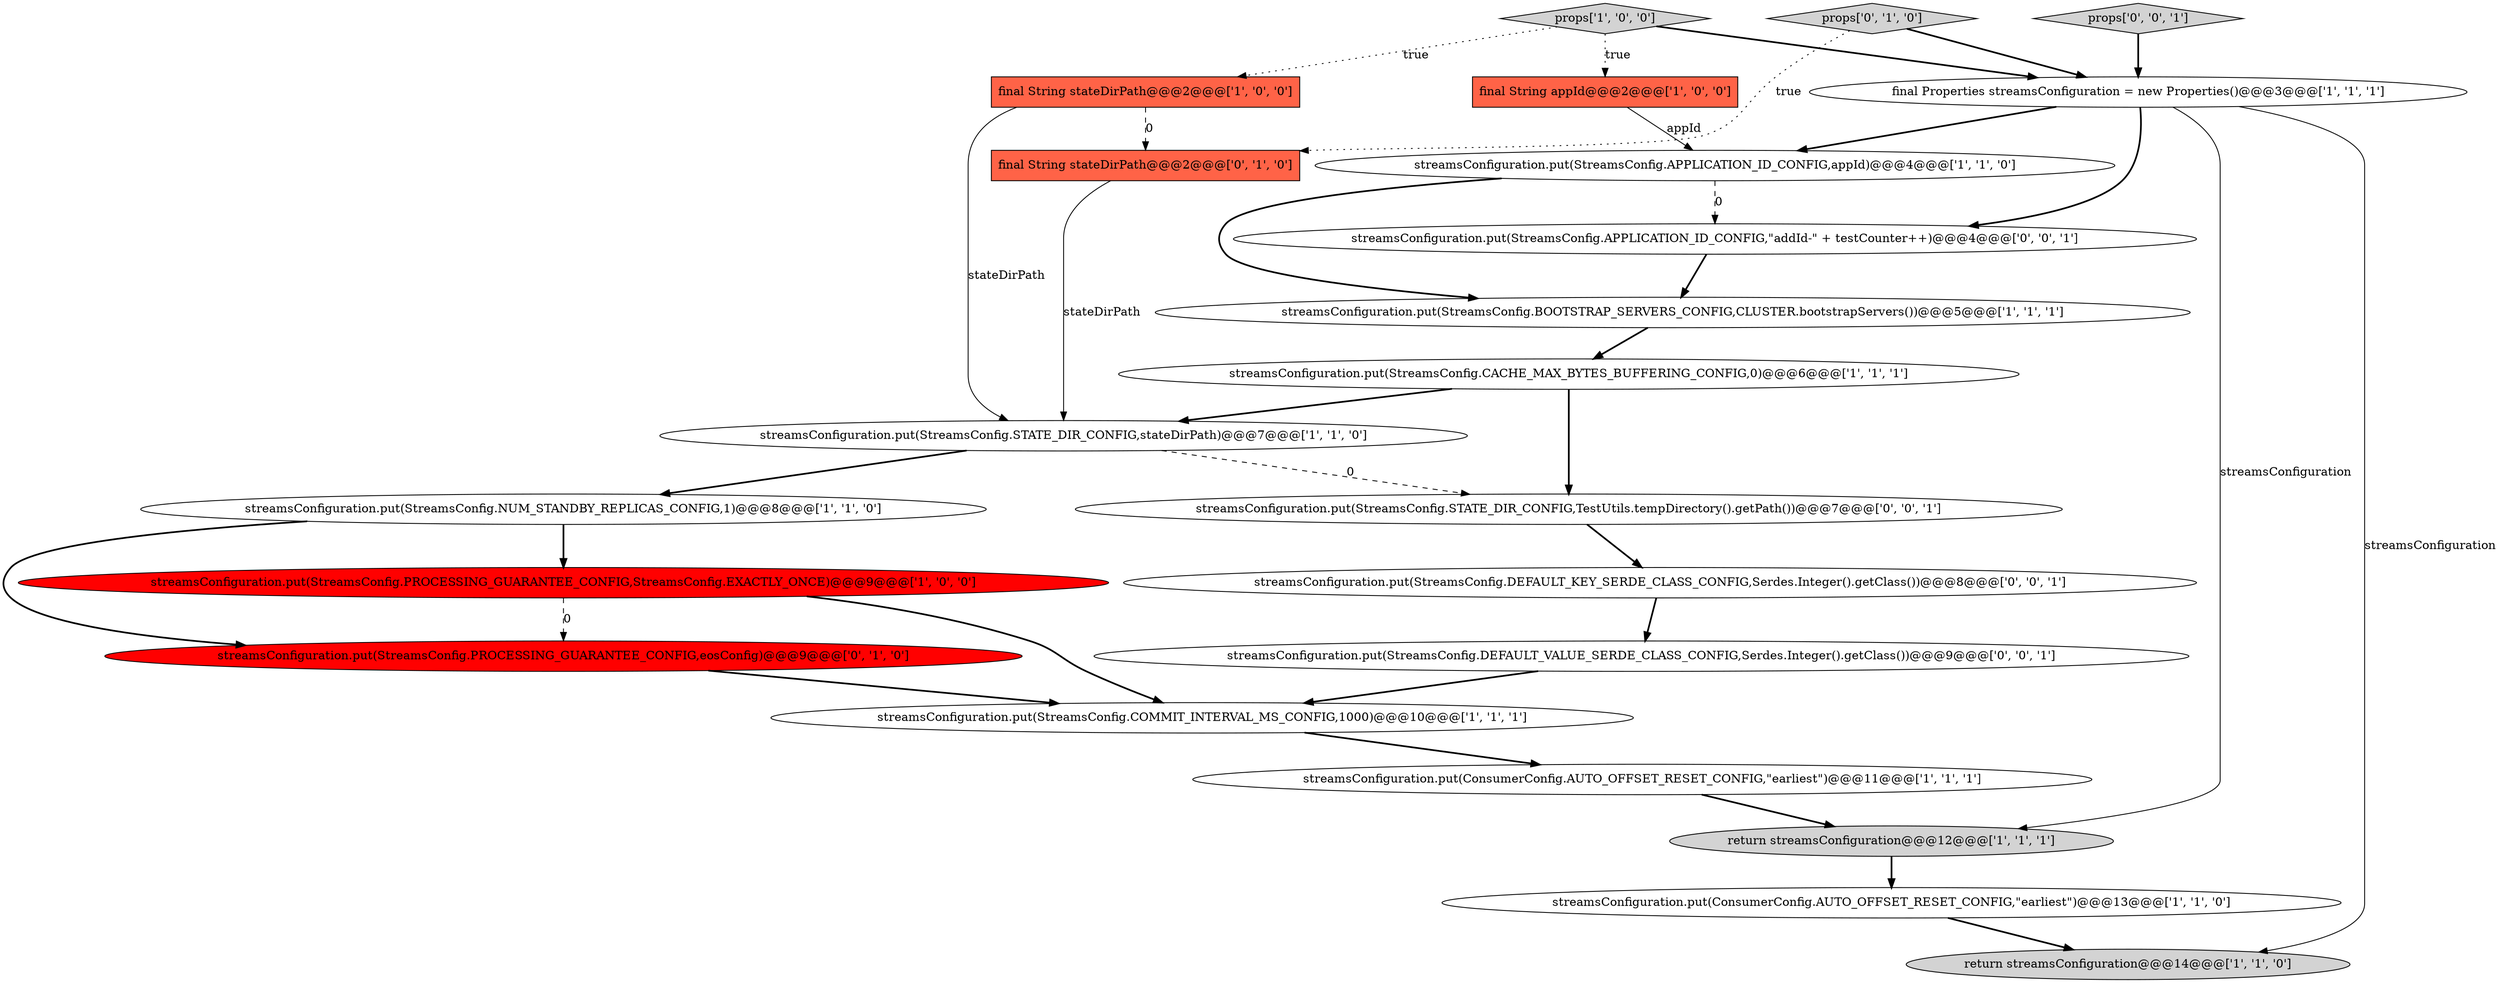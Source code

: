 digraph {
9 [style = filled, label = "streamsConfiguration.put(StreamsConfig.COMMIT_INTERVAL_MS_CONFIG,1000)@@@10@@@['1', '1', '1']", fillcolor = white, shape = ellipse image = "AAA0AAABBB1BBB"];
12 [style = filled, label = "streamsConfiguration.put(StreamsConfig.CACHE_MAX_BYTES_BUFFERING_CONFIG,0)@@@6@@@['1', '1', '1']", fillcolor = white, shape = ellipse image = "AAA0AAABBB1BBB"];
18 [style = filled, label = "streamsConfiguration.put(StreamsConfig.DEFAULT_KEY_SERDE_CLASS_CONFIG,Serdes.Integer().getClass())@@@8@@@['0', '0', '1']", fillcolor = white, shape = ellipse image = "AAA0AAABBB3BBB"];
21 [style = filled, label = "streamsConfiguration.put(StreamsConfig.STATE_DIR_CONFIG,TestUtils.tempDirectory().getPath())@@@7@@@['0', '0', '1']", fillcolor = white, shape = ellipse image = "AAA0AAABBB3BBB"];
6 [style = filled, label = "streamsConfiguration.put(StreamsConfig.STATE_DIR_CONFIG,stateDirPath)@@@7@@@['1', '1', '0']", fillcolor = white, shape = ellipse image = "AAA0AAABBB1BBB"];
7 [style = filled, label = "streamsConfiguration.put(StreamsConfig.APPLICATION_ID_CONFIG,appId)@@@4@@@['1', '1', '0']", fillcolor = white, shape = ellipse image = "AAA0AAABBB1BBB"];
0 [style = filled, label = "streamsConfiguration.put(ConsumerConfig.AUTO_OFFSET_RESET_CONFIG,\"earliest\")@@@11@@@['1', '1', '1']", fillcolor = white, shape = ellipse image = "AAA0AAABBB1BBB"];
19 [style = filled, label = "streamsConfiguration.put(StreamsConfig.APPLICATION_ID_CONFIG,\"addId-\" + testCounter++)@@@4@@@['0', '0', '1']", fillcolor = white, shape = ellipse image = "AAA0AAABBB3BBB"];
11 [style = filled, label = "final Properties streamsConfiguration = new Properties()@@@3@@@['1', '1', '1']", fillcolor = white, shape = ellipse image = "AAA0AAABBB1BBB"];
16 [style = filled, label = "final String stateDirPath@@@2@@@['0', '1', '0']", fillcolor = tomato, shape = box image = "AAA1AAABBB2BBB"];
2 [style = filled, label = "final String appId@@@2@@@['1', '0', '0']", fillcolor = tomato, shape = box image = "AAA0AAABBB1BBB"];
8 [style = filled, label = "streamsConfiguration.put(StreamsConfig.PROCESSING_GUARANTEE_CONFIG,StreamsConfig.EXACTLY_ONCE)@@@9@@@['1', '0', '0']", fillcolor = red, shape = ellipse image = "AAA1AAABBB1BBB"];
20 [style = filled, label = "streamsConfiguration.put(StreamsConfig.DEFAULT_VALUE_SERDE_CLASS_CONFIG,Serdes.Integer().getClass())@@@9@@@['0', '0', '1']", fillcolor = white, shape = ellipse image = "AAA0AAABBB3BBB"];
3 [style = filled, label = "props['1', '0', '0']", fillcolor = lightgray, shape = diamond image = "AAA0AAABBB1BBB"];
10 [style = filled, label = "return streamsConfiguration@@@12@@@['1', '1', '1']", fillcolor = lightgray, shape = ellipse image = "AAA0AAABBB1BBB"];
17 [style = filled, label = "streamsConfiguration.put(StreamsConfig.PROCESSING_GUARANTEE_CONFIG,eosConfig)@@@9@@@['0', '1', '0']", fillcolor = red, shape = ellipse image = "AAA1AAABBB2BBB"];
4 [style = filled, label = "streamsConfiguration.put(StreamsConfig.BOOTSTRAP_SERVERS_CONFIG,CLUSTER.bootstrapServers())@@@5@@@['1', '1', '1']", fillcolor = white, shape = ellipse image = "AAA0AAABBB1BBB"];
1 [style = filled, label = "streamsConfiguration.put(StreamsConfig.NUM_STANDBY_REPLICAS_CONFIG,1)@@@8@@@['1', '1', '0']", fillcolor = white, shape = ellipse image = "AAA0AAABBB1BBB"];
13 [style = filled, label = "streamsConfiguration.put(ConsumerConfig.AUTO_OFFSET_RESET_CONFIG,\"earliest\")@@@13@@@['1', '1', '0']", fillcolor = white, shape = ellipse image = "AAA0AAABBB1BBB"];
15 [style = filled, label = "props['0', '1', '0']", fillcolor = lightgray, shape = diamond image = "AAA0AAABBB2BBB"];
14 [style = filled, label = "final String stateDirPath@@@2@@@['1', '0', '0']", fillcolor = tomato, shape = box image = "AAA1AAABBB1BBB"];
5 [style = filled, label = "return streamsConfiguration@@@14@@@['1', '1', '0']", fillcolor = lightgray, shape = ellipse image = "AAA0AAABBB1BBB"];
22 [style = filled, label = "props['0', '0', '1']", fillcolor = lightgray, shape = diamond image = "AAA0AAABBB3BBB"];
6->21 [style = dashed, label="0"];
1->8 [style = bold, label=""];
11->5 [style = solid, label="streamsConfiguration"];
9->0 [style = bold, label=""];
20->9 [style = bold, label=""];
12->21 [style = bold, label=""];
17->9 [style = bold, label=""];
11->10 [style = solid, label="streamsConfiguration"];
16->6 [style = solid, label="stateDirPath"];
3->11 [style = bold, label=""];
7->4 [style = bold, label=""];
11->19 [style = bold, label=""];
15->16 [style = dotted, label="true"];
12->6 [style = bold, label=""];
21->18 [style = bold, label=""];
2->7 [style = solid, label="appId"];
3->14 [style = dotted, label="true"];
1->17 [style = bold, label=""];
6->1 [style = bold, label=""];
18->20 [style = bold, label=""];
0->10 [style = bold, label=""];
15->11 [style = bold, label=""];
10->13 [style = bold, label=""];
7->19 [style = dashed, label="0"];
8->9 [style = bold, label=""];
13->5 [style = bold, label=""];
14->6 [style = solid, label="stateDirPath"];
4->12 [style = bold, label=""];
8->17 [style = dashed, label="0"];
19->4 [style = bold, label=""];
14->16 [style = dashed, label="0"];
22->11 [style = bold, label=""];
11->7 [style = bold, label=""];
3->2 [style = dotted, label="true"];
}
